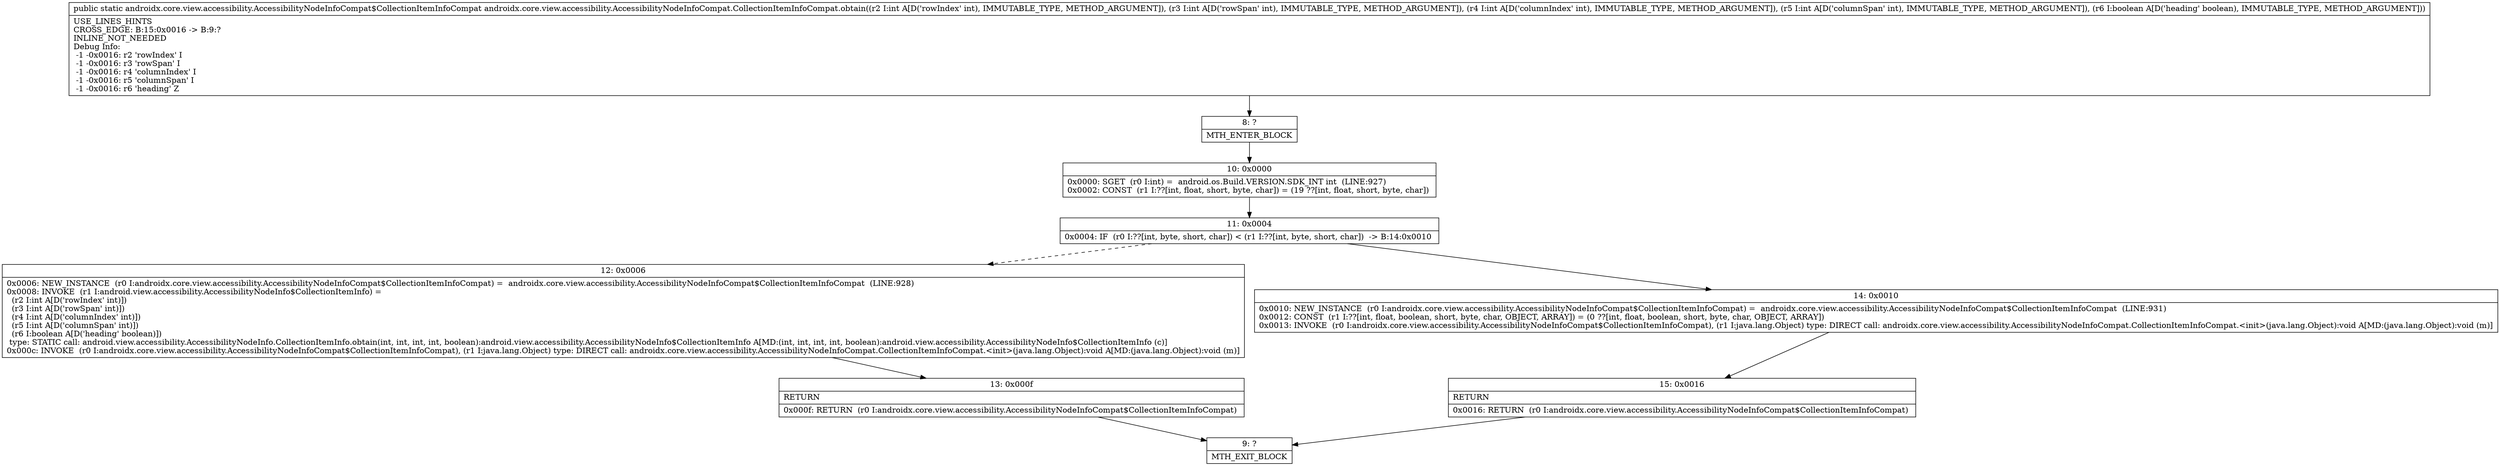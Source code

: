 digraph "CFG forandroidx.core.view.accessibility.AccessibilityNodeInfoCompat.CollectionItemInfoCompat.obtain(IIIIZ)Landroidx\/core\/view\/accessibility\/AccessibilityNodeInfoCompat$CollectionItemInfoCompat;" {
Node_8 [shape=record,label="{8\:\ ?|MTH_ENTER_BLOCK\l}"];
Node_10 [shape=record,label="{10\:\ 0x0000|0x0000: SGET  (r0 I:int) =  android.os.Build.VERSION.SDK_INT int  (LINE:927)\l0x0002: CONST  (r1 I:??[int, float, short, byte, char]) = (19 ??[int, float, short, byte, char]) \l}"];
Node_11 [shape=record,label="{11\:\ 0x0004|0x0004: IF  (r0 I:??[int, byte, short, char]) \< (r1 I:??[int, byte, short, char])  \-\> B:14:0x0010 \l}"];
Node_12 [shape=record,label="{12\:\ 0x0006|0x0006: NEW_INSTANCE  (r0 I:androidx.core.view.accessibility.AccessibilityNodeInfoCompat$CollectionItemInfoCompat) =  androidx.core.view.accessibility.AccessibilityNodeInfoCompat$CollectionItemInfoCompat  (LINE:928)\l0x0008: INVOKE  (r1 I:android.view.accessibility.AccessibilityNodeInfo$CollectionItemInfo) = \l  (r2 I:int A[D('rowIndex' int)])\l  (r3 I:int A[D('rowSpan' int)])\l  (r4 I:int A[D('columnIndex' int)])\l  (r5 I:int A[D('columnSpan' int)])\l  (r6 I:boolean A[D('heading' boolean)])\l type: STATIC call: android.view.accessibility.AccessibilityNodeInfo.CollectionItemInfo.obtain(int, int, int, int, boolean):android.view.accessibility.AccessibilityNodeInfo$CollectionItemInfo A[MD:(int, int, int, int, boolean):android.view.accessibility.AccessibilityNodeInfo$CollectionItemInfo (c)]\l0x000c: INVOKE  (r0 I:androidx.core.view.accessibility.AccessibilityNodeInfoCompat$CollectionItemInfoCompat), (r1 I:java.lang.Object) type: DIRECT call: androidx.core.view.accessibility.AccessibilityNodeInfoCompat.CollectionItemInfoCompat.\<init\>(java.lang.Object):void A[MD:(java.lang.Object):void (m)]\l}"];
Node_13 [shape=record,label="{13\:\ 0x000f|RETURN\l|0x000f: RETURN  (r0 I:androidx.core.view.accessibility.AccessibilityNodeInfoCompat$CollectionItemInfoCompat) \l}"];
Node_9 [shape=record,label="{9\:\ ?|MTH_EXIT_BLOCK\l}"];
Node_14 [shape=record,label="{14\:\ 0x0010|0x0010: NEW_INSTANCE  (r0 I:androidx.core.view.accessibility.AccessibilityNodeInfoCompat$CollectionItemInfoCompat) =  androidx.core.view.accessibility.AccessibilityNodeInfoCompat$CollectionItemInfoCompat  (LINE:931)\l0x0012: CONST  (r1 I:??[int, float, boolean, short, byte, char, OBJECT, ARRAY]) = (0 ??[int, float, boolean, short, byte, char, OBJECT, ARRAY]) \l0x0013: INVOKE  (r0 I:androidx.core.view.accessibility.AccessibilityNodeInfoCompat$CollectionItemInfoCompat), (r1 I:java.lang.Object) type: DIRECT call: androidx.core.view.accessibility.AccessibilityNodeInfoCompat.CollectionItemInfoCompat.\<init\>(java.lang.Object):void A[MD:(java.lang.Object):void (m)]\l}"];
Node_15 [shape=record,label="{15\:\ 0x0016|RETURN\l|0x0016: RETURN  (r0 I:androidx.core.view.accessibility.AccessibilityNodeInfoCompat$CollectionItemInfoCompat) \l}"];
MethodNode[shape=record,label="{public static androidx.core.view.accessibility.AccessibilityNodeInfoCompat$CollectionItemInfoCompat androidx.core.view.accessibility.AccessibilityNodeInfoCompat.CollectionItemInfoCompat.obtain((r2 I:int A[D('rowIndex' int), IMMUTABLE_TYPE, METHOD_ARGUMENT]), (r3 I:int A[D('rowSpan' int), IMMUTABLE_TYPE, METHOD_ARGUMENT]), (r4 I:int A[D('columnIndex' int), IMMUTABLE_TYPE, METHOD_ARGUMENT]), (r5 I:int A[D('columnSpan' int), IMMUTABLE_TYPE, METHOD_ARGUMENT]), (r6 I:boolean A[D('heading' boolean), IMMUTABLE_TYPE, METHOD_ARGUMENT]))  | USE_LINES_HINTS\lCROSS_EDGE: B:15:0x0016 \-\> B:9:?\lINLINE_NOT_NEEDED\lDebug Info:\l  \-1 \-0x0016: r2 'rowIndex' I\l  \-1 \-0x0016: r3 'rowSpan' I\l  \-1 \-0x0016: r4 'columnIndex' I\l  \-1 \-0x0016: r5 'columnSpan' I\l  \-1 \-0x0016: r6 'heading' Z\l}"];
MethodNode -> Node_8;Node_8 -> Node_10;
Node_10 -> Node_11;
Node_11 -> Node_12[style=dashed];
Node_11 -> Node_14;
Node_12 -> Node_13;
Node_13 -> Node_9;
Node_14 -> Node_15;
Node_15 -> Node_9;
}

